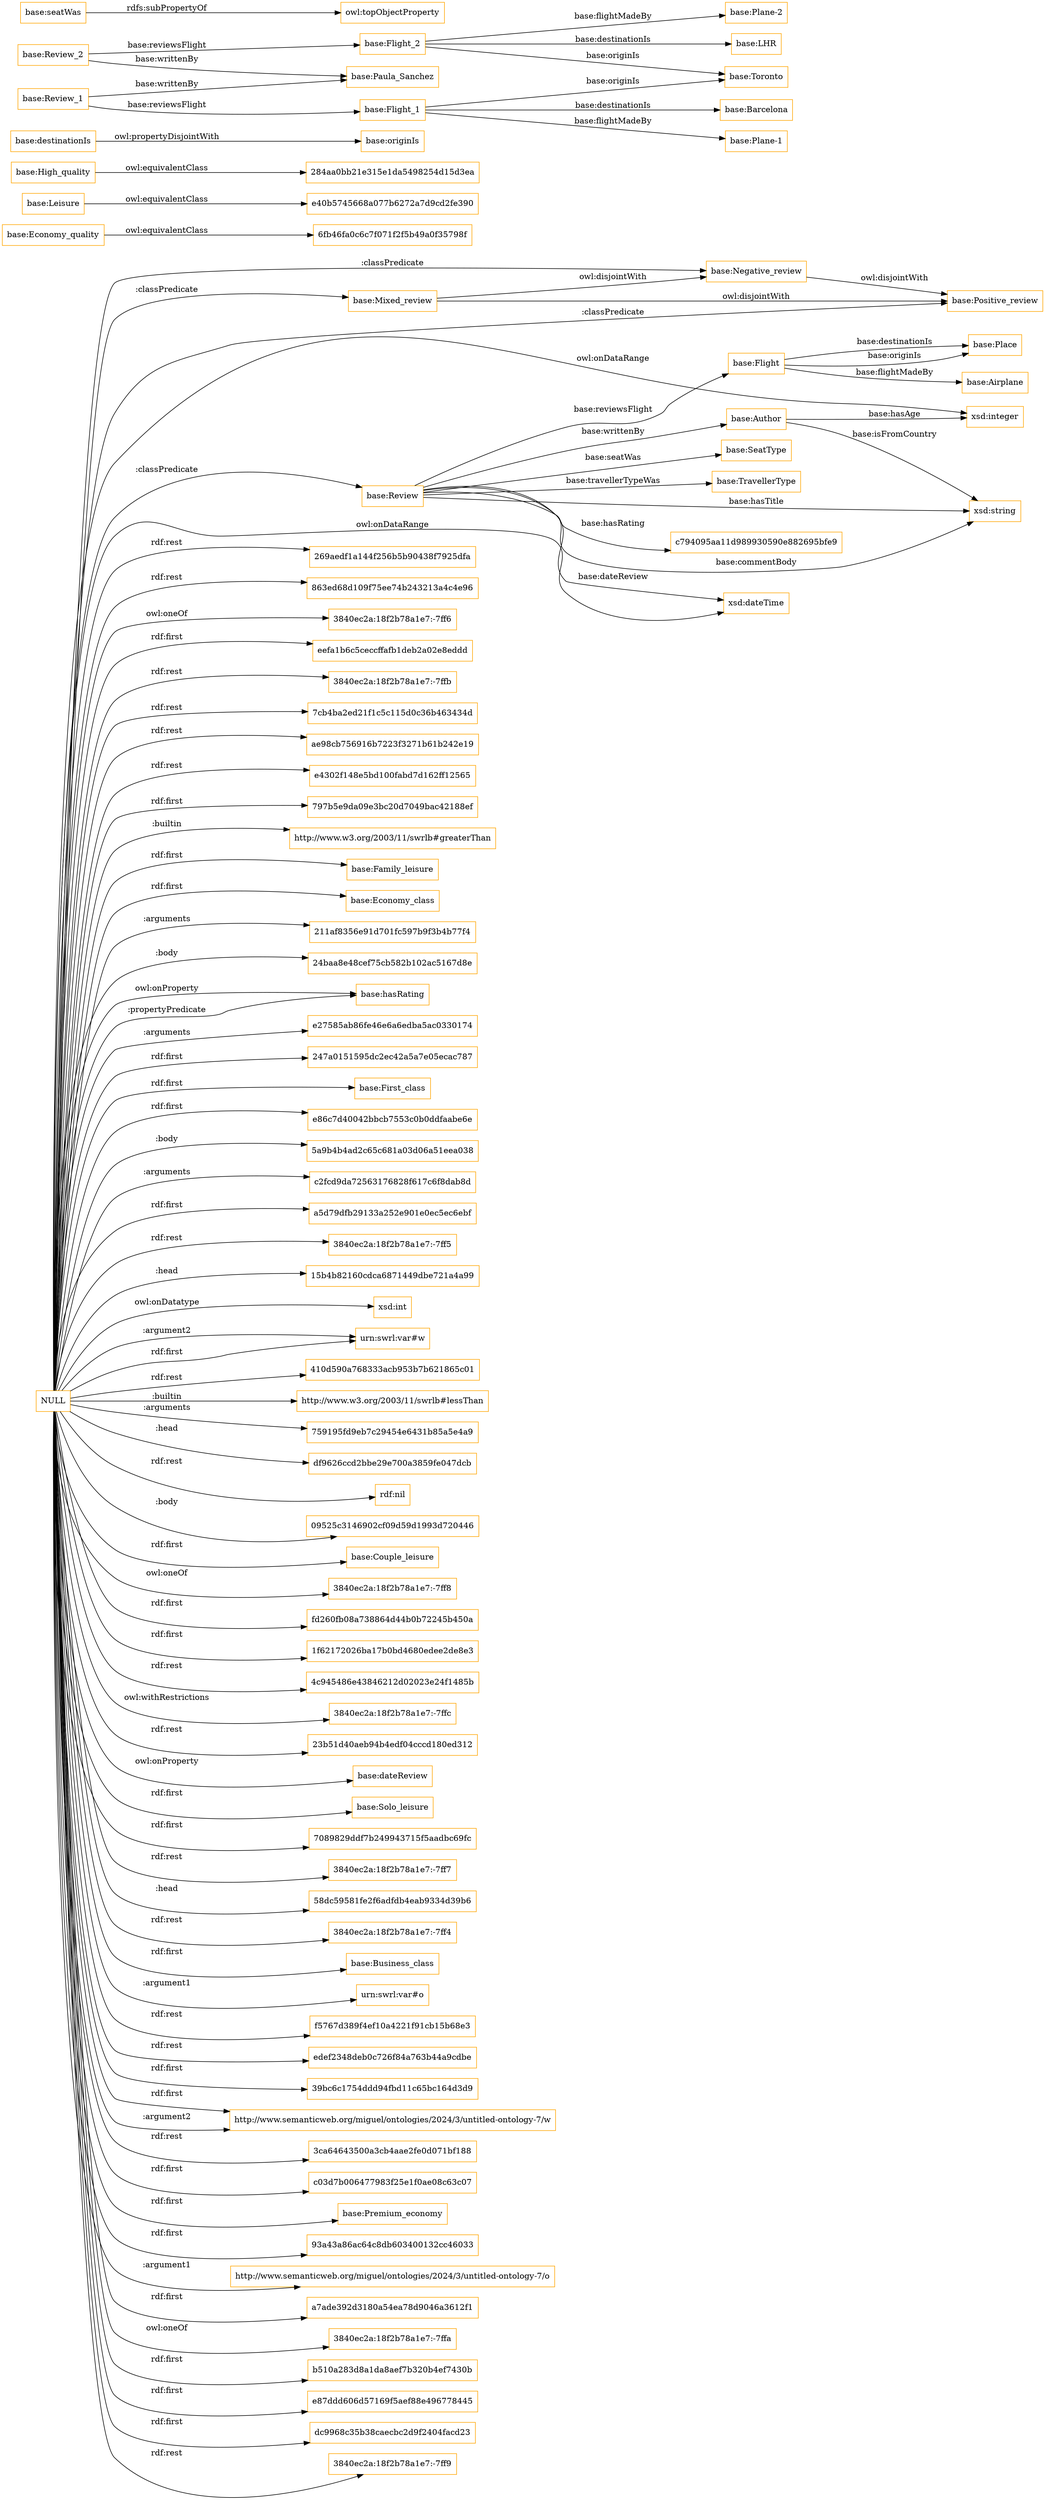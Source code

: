 digraph ar2dtool_diagram { 
rankdir=LR;
size="1501"
node [shape = rectangle, color="orange"]; "base:Mixed_review" "base:Airplane" "base:Economy_quality" "e40b5745668a077b6272a7d9cd2fe390" "base:Review" "base:Negative_review" "base:Author" "base:High_quality" "base:Flight" "base:Positive_review" "284aa0bb21e315e1da5498254d15d3ea" "base:SeatType" "base:Place" "base:Leisure" "base:TravellerType" "6fb46fa0c6c7f071f2f5b49a0f35798f" ; /*classes style*/
	"NULL" -> "269aedf1a144f256b5b90438f7925dfa" [ label = "rdf:rest" ];
	"NULL" -> "863ed68d109f75ee74b243213a4c4e96" [ label = "rdf:rest" ];
	"NULL" -> "3840ec2a:18f2b78a1e7:-7ff6" [ label = "owl:oneOf" ];
	"NULL" -> "eefa1b6c5ceccffafb1deb2a02e8eddd" [ label = "rdf:first" ];
	"NULL" -> "3840ec2a:18f2b78a1e7:-7ffb" [ label = "rdf:rest" ];
	"NULL" -> "7cb4ba2ed21f1c5c115d0c36b463434d" [ label = "rdf:rest" ];
	"NULL" -> "ae98cb756916b7223f3271b61b242e19" [ label = "rdf:rest" ];
	"NULL" -> "e4302f148e5bd100fabd7d162ff12565" [ label = "rdf:rest" ];
	"NULL" -> "797b5e9da09e3bc20d7049bac42188ef" [ label = "rdf:first" ];
	"NULL" -> "http://www.w3.org/2003/11/swrlb#greaterThan" [ label = ":builtin" ];
	"NULL" -> "base:Family_leisure" [ label = "rdf:first" ];
	"NULL" -> "base:Economy_class" [ label = "rdf:first" ];
	"NULL" -> "211af8356e91d701fc597b9f3b4b77f4" [ label = ":arguments" ];
	"NULL" -> "24baa8e48cef75cb582b102ac5167d8e" [ label = ":body" ];
	"NULL" -> "base:hasRating" [ label = ":propertyPredicate" ];
	"NULL" -> "base:Mixed_review" [ label = ":classPredicate" ];
	"NULL" -> "e27585ab86fe46e6a6edba5ac0330174" [ label = ":arguments" ];
	"NULL" -> "247a0151595dc2ec42a5a7e05ecac787" [ label = "rdf:first" ];
	"NULL" -> "base:First_class" [ label = "rdf:first" ];
	"NULL" -> "e86c7d40042bbcb7553c0b0ddfaabe6e" [ label = "rdf:first" ];
	"NULL" -> "xsd:integer" [ label = "owl:onDataRange" ];
	"NULL" -> "xsd:dateTime" [ label = "owl:onDataRange" ];
	"NULL" -> "5a9b4b4ad2c65c681a03d06a51eea038" [ label = ":body" ];
	"NULL" -> "c2fcd9da72563176828f617c6f8dab8d" [ label = ":arguments" ];
	"NULL" -> "a5d79dfb29133a252e901e0ec5ec6ebf" [ label = "rdf:first" ];
	"NULL" -> "3840ec2a:18f2b78a1e7:-7ff5" [ label = "rdf:rest" ];
	"NULL" -> "15b4b82160cdca6871449dbe721a4a99" [ label = ":head" ];
	"NULL" -> "xsd:int" [ label = "owl:onDatatype" ];
	"NULL" -> "urn:swrl:var#w" [ label = "rdf:first" ];
	"NULL" -> "410d590a768333acb953b7b621865c01" [ label = "rdf:rest" ];
	"NULL" -> "base:Negative_review" [ label = ":classPredicate" ];
	"NULL" -> "http://www.w3.org/2003/11/swrlb#lessThan" [ label = ":builtin" ];
	"NULL" -> "base:Positive_review" [ label = ":classPredicate" ];
	"NULL" -> "759195fd9eb7c29454e6431b85a5e4a9" [ label = ":arguments" ];
	"NULL" -> "df9626ccd2bbe29e700a3859fe047dcb" [ label = ":head" ];
	"NULL" -> "urn:swrl:var#w" [ label = ":argument2" ];
	"NULL" -> "rdf:nil" [ label = "rdf:rest" ];
	"NULL" -> "09525c3146902cf09d59d1993d720446" [ label = ":body" ];
	"NULL" -> "base:Couple_leisure" [ label = "rdf:first" ];
	"NULL" -> "3840ec2a:18f2b78a1e7:-7ff8" [ label = "owl:oneOf" ];
	"NULL" -> "fd260fb08a738864d44b0b72245b450a" [ label = "rdf:first" ];
	"NULL" -> "1f62172026ba17b0bd4680edee2de8e3" [ label = "rdf:first" ];
	"NULL" -> "4c945486e43846212d02023e24f1485b" [ label = "rdf:rest" ];
	"NULL" -> "3840ec2a:18f2b78a1e7:-7ffc" [ label = "owl:withRestrictions" ];
	"NULL" -> "base:hasRating" [ label = "owl:onProperty" ];
	"NULL" -> "23b51d40aeb94b4edf04cccd180ed312" [ label = "rdf:rest" ];
	"NULL" -> "base:dateReview" [ label = "owl:onProperty" ];
	"NULL" -> "base:Solo_leisure" [ label = "rdf:first" ];
	"NULL" -> "7089829ddf7b249943715f5aadbc69fc" [ label = "rdf:first" ];
	"NULL" -> "3840ec2a:18f2b78a1e7:-7ff7" [ label = "rdf:rest" ];
	"NULL" -> "58dc59581fe2f6adfdb4eab9334d39b6" [ label = ":head" ];
	"NULL" -> "3840ec2a:18f2b78a1e7:-7ff4" [ label = "rdf:rest" ];
	"NULL" -> "base:Business_class" [ label = "rdf:first" ];
	"NULL" -> "urn:swrl:var#o" [ label = ":argument1" ];
	"NULL" -> "f5767d389f4ef10a4221f91cb15b68e3" [ label = "rdf:rest" ];
	"NULL" -> "edef2348deb0c726f84a763b44a9cdbe" [ label = "rdf:rest" ];
	"NULL" -> "39bc6c1754ddd94fbd11c65bc164d3d9" [ label = "rdf:first" ];
	"NULL" -> "http://www.semanticweb.org/miguel/ontologies/2024/3/untitled-ontology-7/w" [ label = ":argument2" ];
	"NULL" -> "3ca64643500a3cb4aae2fe0d071bf188" [ label = "rdf:rest" ];
	"NULL" -> "http://www.semanticweb.org/miguel/ontologies/2024/3/untitled-ontology-7/w" [ label = "rdf:first" ];
	"NULL" -> "c03d7b006477983f25e1f0ae08c63c07" [ label = "rdf:first" ];
	"NULL" -> "base:Premium_economy" [ label = "rdf:first" ];
	"NULL" -> "93a43a86ac64c8db603400132cc46033" [ label = "rdf:first" ];
	"NULL" -> "http://www.semanticweb.org/miguel/ontologies/2024/3/untitled-ontology-7/o" [ label = ":argument1" ];
	"NULL" -> "a7ade392d3180a54ea78d9046a3612f1" [ label = "rdf:first" ];
	"NULL" -> "3840ec2a:18f2b78a1e7:-7ffa" [ label = "owl:oneOf" ];
	"NULL" -> "b510a283d8a1da8aef7b320b4ef7430b" [ label = "rdf:first" ];
	"NULL" -> "e87ddd606d57169f5aef88e496778445" [ label = "rdf:first" ];
	"NULL" -> "dc9968c35b38caecbc2d9f2404facd23" [ label = "rdf:first" ];
	"NULL" -> "base:Review" [ label = ":classPredicate" ];
	"NULL" -> "3840ec2a:18f2b78a1e7:-7ff9" [ label = "rdf:rest" ];
	"base:destinationIs" -> "base:originIs" [ label = "owl:propertyDisjointWith" ];
	"base:Leisure" -> "e40b5745668a077b6272a7d9cd2fe390" [ label = "owl:equivalentClass" ];
	"base:Review_2" -> "base:Paula_Sanchez" [ label = "base:writtenBy" ];
	"base:Review_2" -> "base:Flight_2" [ label = "base:reviewsFlight" ];
	"base:High_quality" -> "284aa0bb21e315e1da5498254d15d3ea" [ label = "owl:equivalentClass" ];
	"base:Review_1" -> "base:Paula_Sanchez" [ label = "base:writtenBy" ];
	"base:Review_1" -> "base:Flight_1" [ label = "base:reviewsFlight" ];
	"base:seatWas" -> "owl:topObjectProperty" [ label = "rdfs:subPropertyOf" ];
	"base:Economy_quality" -> "6fb46fa0c6c7f071f2f5b49a0f35798f" [ label = "owl:equivalentClass" ];
	"base:Flight_2" -> "base:Toronto" [ label = "base:originIs" ];
	"base:Flight_2" -> "base:Plane-2" [ label = "base:flightMadeBy" ];
	"base:Flight_2" -> "base:LHR" [ label = "base:destinationIs" ];
	"base:Mixed_review" -> "base:Positive_review" [ label = "owl:disjointWith" ];
	"base:Mixed_review" -> "base:Negative_review" [ label = "owl:disjointWith" ];
	"base:Negative_review" -> "base:Positive_review" [ label = "owl:disjointWith" ];
	"base:Flight_1" -> "base:Toronto" [ label = "base:originIs" ];
	"base:Flight_1" -> "base:Plane-1" [ label = "base:flightMadeBy" ];
	"base:Flight_1" -> "base:Barcelona" [ label = "base:destinationIs" ];
	"base:Author" -> "xsd:string" [ label = "base:isFromCountry" ];
	"base:Review" -> "c794095aa11d989930590e882695bfe9" [ label = "base:hasRating" ];
	"base:Review" -> "base:Flight" [ label = "base:reviewsFlight" ];
	"base:Review" -> "base:SeatType" [ label = "base:seatWas" ];
	"base:Flight" -> "base:Airplane" [ label = "base:flightMadeBy" ];
	"base:Review" -> "base:TravellerType" [ label = "base:travellerTypeWas" ];
	"base:Review" -> "base:Author" [ label = "base:writtenBy" ];
	"base:Review" -> "xsd:dateTime" [ label = "base:dateReview" ];
	"base:Flight" -> "base:Place" [ label = "base:originIs" ];
	"base:Review" -> "xsd:string" [ label = "base:hasTitle" ];
	"base:Flight" -> "base:Place" [ label = "base:destinationIs" ];
	"base:Author" -> "xsd:integer" [ label = "base:hasAge" ];
	"base:Review" -> "xsd:string" [ label = "base:commentBody" ];

}
